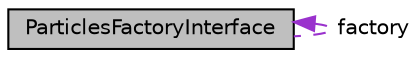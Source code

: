 digraph "ParticlesFactoryInterface"
{
  edge [fontname="Helvetica",fontsize="10",labelfontname="Helvetica",labelfontsize="10"];
  node [fontname="Helvetica",fontsize="10",shape=record];
  Node4 [label="ParticlesFactoryInterface",height=0.2,width=0.4,color="black", fillcolor="grey75", style="filled", fontcolor="black"];
  Node4 -> Node4 [dir="back",color="darkorchid3",fontsize="10",style="dashed",label=" factory" ,fontname="Helvetica"];
}
